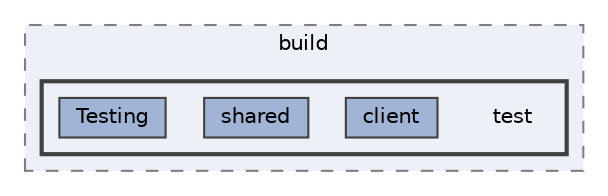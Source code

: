 digraph "/home/alexandros/Documents/PLT/V4/pokemon-championship/build/test"
{
 // LATEX_PDF_SIZE
  bgcolor="transparent";
  edge [fontname=Helvetica,fontsize=10,labelfontname=Helvetica,labelfontsize=10];
  node [fontname=Helvetica,fontsize=10,shape=box,height=0.2,width=0.4];
  compound=true
  subgraph clusterdir_5d27b8774e6f86ca0371f238cafe6066 {
    graph [ bgcolor="#edf0f7", pencolor="grey50", label="build", fontname=Helvetica,fontsize=10 style="filled,dashed", URL="dir_5d27b8774e6f86ca0371f238cafe6066.html",tooltip=""]
  subgraph clusterdir_958718348c0fbe4637ee00fc2624e89e {
    graph [ bgcolor="#edf0f7", pencolor="grey25", label="", fontname=Helvetica,fontsize=10 style="filled,bold", URL="dir_958718348c0fbe4637ee00fc2624e89e.html",tooltip=""]
    dir_958718348c0fbe4637ee00fc2624e89e [shape=plaintext, label="test"];
  dir_931eb6f534b7ef21f97792607c0a3b08 [label="client", fillcolor="#a2b4d6", color="grey25", style="filled", URL="dir_931eb6f534b7ef21f97792607c0a3b08.html",tooltip=""];
  dir_a323b72490400c69f57be9c9ea67c51b [label="shared", fillcolor="#a2b4d6", color="grey25", style="filled", URL="dir_a323b72490400c69f57be9c9ea67c51b.html",tooltip=""];
  dir_fdd3d17c0a3975d04a8d442f0f6be78c [label="Testing", fillcolor="#a2b4d6", color="grey25", style="filled", URL="dir_fdd3d17c0a3975d04a8d442f0f6be78c.html",tooltip=""];
  }
  }
}
